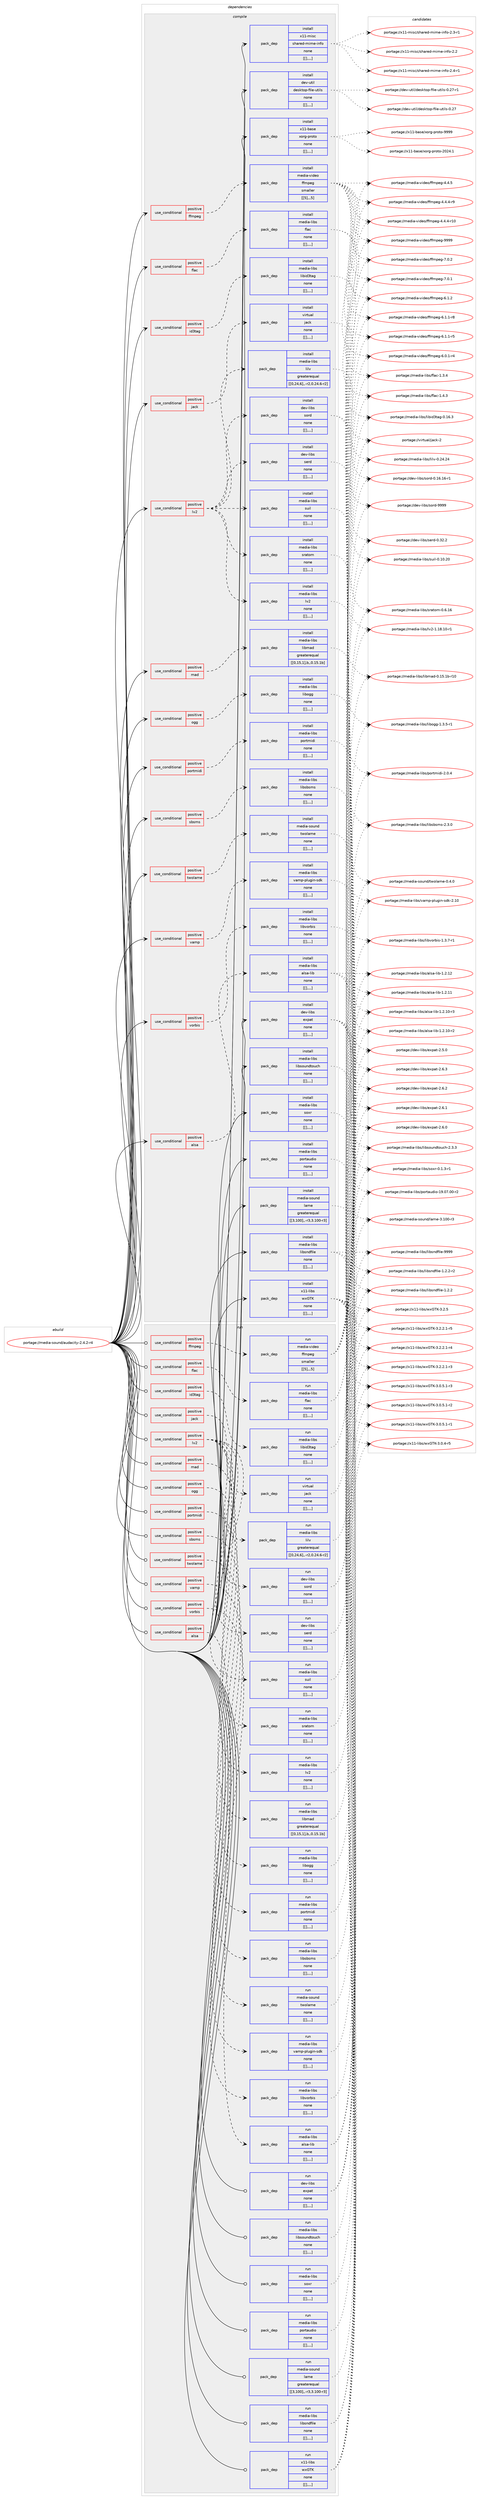 digraph prolog {

# *************
# Graph options
# *************

newrank=true;
concentrate=true;
compound=true;
graph [rankdir=LR,fontname=Helvetica,fontsize=10,ranksep=1.5];#, ranksep=2.5, nodesep=0.2];
edge  [arrowhead=vee];
node  [fontname=Helvetica,fontsize=10];

# **********
# The ebuild
# **********

subgraph cluster_leftcol {
color=gray;
label=<<i>ebuild</i>>;
id [label="portage://media-sound/audacity-2.4.2-r4", color=red, width=4, href="../media-sound/audacity-2.4.2-r4.svg"];
}

# ****************
# The dependencies
# ****************

subgraph cluster_midcol {
color=gray;
label=<<i>dependencies</i>>;
subgraph cluster_compile {
fillcolor="#eeeeee";
style=filled;
label=<<i>compile</i>>;
subgraph cond82948 {
dependency329417 [label=<<TABLE BORDER="0" CELLBORDER="1" CELLSPACING="0" CELLPADDING="4"><TR><TD ROWSPAN="3" CELLPADDING="10">use_conditional</TD></TR><TR><TD>positive</TD></TR><TR><TD>alsa</TD></TR></TABLE>>, shape=none, color=red];
subgraph pack243871 {
dependency329418 [label=<<TABLE BORDER="0" CELLBORDER="1" CELLSPACING="0" CELLPADDING="4" WIDTH="220"><TR><TD ROWSPAN="6" CELLPADDING="30">pack_dep</TD></TR><TR><TD WIDTH="110">install</TD></TR><TR><TD>media-libs</TD></TR><TR><TD>alsa-lib</TD></TR><TR><TD>none</TD></TR><TR><TD>[[],,,,]</TD></TR></TABLE>>, shape=none, color=blue];
}
dependency329417:e -> dependency329418:w [weight=20,style="dashed",arrowhead="vee"];
}
id:e -> dependency329417:w [weight=20,style="solid",arrowhead="vee"];
subgraph cond82949 {
dependency329419 [label=<<TABLE BORDER="0" CELLBORDER="1" CELLSPACING="0" CELLPADDING="4"><TR><TD ROWSPAN="3" CELLPADDING="10">use_conditional</TD></TR><TR><TD>positive</TD></TR><TR><TD>ffmpeg</TD></TR></TABLE>>, shape=none, color=red];
subgraph pack243872 {
dependency329420 [label=<<TABLE BORDER="0" CELLBORDER="1" CELLSPACING="0" CELLPADDING="4" WIDTH="220"><TR><TD ROWSPAN="6" CELLPADDING="30">pack_dep</TD></TR><TR><TD WIDTH="110">install</TD></TR><TR><TD>media-video</TD></TR><TR><TD>ffmpeg</TD></TR><TR><TD>smaller</TD></TR><TR><TD>[[5],,,5]</TD></TR></TABLE>>, shape=none, color=blue];
}
dependency329419:e -> dependency329420:w [weight=20,style="dashed",arrowhead="vee"];
}
id:e -> dependency329419:w [weight=20,style="solid",arrowhead="vee"];
subgraph cond82950 {
dependency329421 [label=<<TABLE BORDER="0" CELLBORDER="1" CELLSPACING="0" CELLPADDING="4"><TR><TD ROWSPAN="3" CELLPADDING="10">use_conditional</TD></TR><TR><TD>positive</TD></TR><TR><TD>flac</TD></TR></TABLE>>, shape=none, color=red];
subgraph pack243873 {
dependency329422 [label=<<TABLE BORDER="0" CELLBORDER="1" CELLSPACING="0" CELLPADDING="4" WIDTH="220"><TR><TD ROWSPAN="6" CELLPADDING="30">pack_dep</TD></TR><TR><TD WIDTH="110">install</TD></TR><TR><TD>media-libs</TD></TR><TR><TD>flac</TD></TR><TR><TD>none</TD></TR><TR><TD>[[],,,,]</TD></TR></TABLE>>, shape=none, color=blue];
}
dependency329421:e -> dependency329422:w [weight=20,style="dashed",arrowhead="vee"];
}
id:e -> dependency329421:w [weight=20,style="solid",arrowhead="vee"];
subgraph cond82951 {
dependency329423 [label=<<TABLE BORDER="0" CELLBORDER="1" CELLSPACING="0" CELLPADDING="4"><TR><TD ROWSPAN="3" CELLPADDING="10">use_conditional</TD></TR><TR><TD>positive</TD></TR><TR><TD>id3tag</TD></TR></TABLE>>, shape=none, color=red];
subgraph pack243874 {
dependency329424 [label=<<TABLE BORDER="0" CELLBORDER="1" CELLSPACING="0" CELLPADDING="4" WIDTH="220"><TR><TD ROWSPAN="6" CELLPADDING="30">pack_dep</TD></TR><TR><TD WIDTH="110">install</TD></TR><TR><TD>media-libs</TD></TR><TR><TD>libid3tag</TD></TR><TR><TD>none</TD></TR><TR><TD>[[],,,,]</TD></TR></TABLE>>, shape=none, color=blue];
}
dependency329423:e -> dependency329424:w [weight=20,style="dashed",arrowhead="vee"];
}
id:e -> dependency329423:w [weight=20,style="solid",arrowhead="vee"];
subgraph cond82952 {
dependency329425 [label=<<TABLE BORDER="0" CELLBORDER="1" CELLSPACING="0" CELLPADDING="4"><TR><TD ROWSPAN="3" CELLPADDING="10">use_conditional</TD></TR><TR><TD>positive</TD></TR><TR><TD>jack</TD></TR></TABLE>>, shape=none, color=red];
subgraph pack243875 {
dependency329426 [label=<<TABLE BORDER="0" CELLBORDER="1" CELLSPACING="0" CELLPADDING="4" WIDTH="220"><TR><TD ROWSPAN="6" CELLPADDING="30">pack_dep</TD></TR><TR><TD WIDTH="110">install</TD></TR><TR><TD>virtual</TD></TR><TR><TD>jack</TD></TR><TR><TD>none</TD></TR><TR><TD>[[],,,,]</TD></TR></TABLE>>, shape=none, color=blue];
}
dependency329425:e -> dependency329426:w [weight=20,style="dashed",arrowhead="vee"];
}
id:e -> dependency329425:w [weight=20,style="solid",arrowhead="vee"];
subgraph cond82953 {
dependency329427 [label=<<TABLE BORDER="0" CELLBORDER="1" CELLSPACING="0" CELLPADDING="4"><TR><TD ROWSPAN="3" CELLPADDING="10">use_conditional</TD></TR><TR><TD>positive</TD></TR><TR><TD>lv2</TD></TR></TABLE>>, shape=none, color=red];
subgraph pack243876 {
dependency329428 [label=<<TABLE BORDER="0" CELLBORDER="1" CELLSPACING="0" CELLPADDING="4" WIDTH="220"><TR><TD ROWSPAN="6" CELLPADDING="30">pack_dep</TD></TR><TR><TD WIDTH="110">install</TD></TR><TR><TD>dev-libs</TD></TR><TR><TD>serd</TD></TR><TR><TD>none</TD></TR><TR><TD>[[],,,,]</TD></TR></TABLE>>, shape=none, color=blue];
}
dependency329427:e -> dependency329428:w [weight=20,style="dashed",arrowhead="vee"];
subgraph pack243877 {
dependency329429 [label=<<TABLE BORDER="0" CELLBORDER="1" CELLSPACING="0" CELLPADDING="4" WIDTH="220"><TR><TD ROWSPAN="6" CELLPADDING="30">pack_dep</TD></TR><TR><TD WIDTH="110">install</TD></TR><TR><TD>dev-libs</TD></TR><TR><TD>sord</TD></TR><TR><TD>none</TD></TR><TR><TD>[[],,,,]</TD></TR></TABLE>>, shape=none, color=blue];
}
dependency329427:e -> dependency329429:w [weight=20,style="dashed",arrowhead="vee"];
subgraph pack243878 {
dependency329430 [label=<<TABLE BORDER="0" CELLBORDER="1" CELLSPACING="0" CELLPADDING="4" WIDTH="220"><TR><TD ROWSPAN="6" CELLPADDING="30">pack_dep</TD></TR><TR><TD WIDTH="110">install</TD></TR><TR><TD>media-libs</TD></TR><TR><TD>lilv</TD></TR><TR><TD>greaterequal</TD></TR><TR><TD>[[0,24,6],,-r2,0.24.6-r2]</TD></TR></TABLE>>, shape=none, color=blue];
}
dependency329427:e -> dependency329430:w [weight=20,style="dashed",arrowhead="vee"];
subgraph pack243879 {
dependency329431 [label=<<TABLE BORDER="0" CELLBORDER="1" CELLSPACING="0" CELLPADDING="4" WIDTH="220"><TR><TD ROWSPAN="6" CELLPADDING="30">pack_dep</TD></TR><TR><TD WIDTH="110">install</TD></TR><TR><TD>media-libs</TD></TR><TR><TD>lv2</TD></TR><TR><TD>none</TD></TR><TR><TD>[[],,,,]</TD></TR></TABLE>>, shape=none, color=blue];
}
dependency329427:e -> dependency329431:w [weight=20,style="dashed",arrowhead="vee"];
subgraph pack243880 {
dependency329432 [label=<<TABLE BORDER="0" CELLBORDER="1" CELLSPACING="0" CELLPADDING="4" WIDTH="220"><TR><TD ROWSPAN="6" CELLPADDING="30">pack_dep</TD></TR><TR><TD WIDTH="110">install</TD></TR><TR><TD>media-libs</TD></TR><TR><TD>sratom</TD></TR><TR><TD>none</TD></TR><TR><TD>[[],,,,]</TD></TR></TABLE>>, shape=none, color=blue];
}
dependency329427:e -> dependency329432:w [weight=20,style="dashed",arrowhead="vee"];
subgraph pack243881 {
dependency329433 [label=<<TABLE BORDER="0" CELLBORDER="1" CELLSPACING="0" CELLPADDING="4" WIDTH="220"><TR><TD ROWSPAN="6" CELLPADDING="30">pack_dep</TD></TR><TR><TD WIDTH="110">install</TD></TR><TR><TD>media-libs</TD></TR><TR><TD>suil</TD></TR><TR><TD>none</TD></TR><TR><TD>[[],,,,]</TD></TR></TABLE>>, shape=none, color=blue];
}
dependency329427:e -> dependency329433:w [weight=20,style="dashed",arrowhead="vee"];
}
id:e -> dependency329427:w [weight=20,style="solid",arrowhead="vee"];
subgraph cond82954 {
dependency329434 [label=<<TABLE BORDER="0" CELLBORDER="1" CELLSPACING="0" CELLPADDING="4"><TR><TD ROWSPAN="3" CELLPADDING="10">use_conditional</TD></TR><TR><TD>positive</TD></TR><TR><TD>mad</TD></TR></TABLE>>, shape=none, color=red];
subgraph pack243882 {
dependency329435 [label=<<TABLE BORDER="0" CELLBORDER="1" CELLSPACING="0" CELLPADDING="4" WIDTH="220"><TR><TD ROWSPAN="6" CELLPADDING="30">pack_dep</TD></TR><TR><TD WIDTH="110">install</TD></TR><TR><TD>media-libs</TD></TR><TR><TD>libmad</TD></TR><TR><TD>greaterequal</TD></TR><TR><TD>[[0,15,1],b,,0.15.1b]</TD></TR></TABLE>>, shape=none, color=blue];
}
dependency329434:e -> dependency329435:w [weight=20,style="dashed",arrowhead="vee"];
}
id:e -> dependency329434:w [weight=20,style="solid",arrowhead="vee"];
subgraph cond82955 {
dependency329436 [label=<<TABLE BORDER="0" CELLBORDER="1" CELLSPACING="0" CELLPADDING="4"><TR><TD ROWSPAN="3" CELLPADDING="10">use_conditional</TD></TR><TR><TD>positive</TD></TR><TR><TD>ogg</TD></TR></TABLE>>, shape=none, color=red];
subgraph pack243883 {
dependency329437 [label=<<TABLE BORDER="0" CELLBORDER="1" CELLSPACING="0" CELLPADDING="4" WIDTH="220"><TR><TD ROWSPAN="6" CELLPADDING="30">pack_dep</TD></TR><TR><TD WIDTH="110">install</TD></TR><TR><TD>media-libs</TD></TR><TR><TD>libogg</TD></TR><TR><TD>none</TD></TR><TR><TD>[[],,,,]</TD></TR></TABLE>>, shape=none, color=blue];
}
dependency329436:e -> dependency329437:w [weight=20,style="dashed",arrowhead="vee"];
}
id:e -> dependency329436:w [weight=20,style="solid",arrowhead="vee"];
subgraph cond82956 {
dependency329438 [label=<<TABLE BORDER="0" CELLBORDER="1" CELLSPACING="0" CELLPADDING="4"><TR><TD ROWSPAN="3" CELLPADDING="10">use_conditional</TD></TR><TR><TD>positive</TD></TR><TR><TD>portmidi</TD></TR></TABLE>>, shape=none, color=red];
subgraph pack243884 {
dependency329439 [label=<<TABLE BORDER="0" CELLBORDER="1" CELLSPACING="0" CELLPADDING="4" WIDTH="220"><TR><TD ROWSPAN="6" CELLPADDING="30">pack_dep</TD></TR><TR><TD WIDTH="110">install</TD></TR><TR><TD>media-libs</TD></TR><TR><TD>portmidi</TD></TR><TR><TD>none</TD></TR><TR><TD>[[],,,,]</TD></TR></TABLE>>, shape=none, color=blue];
}
dependency329438:e -> dependency329439:w [weight=20,style="dashed",arrowhead="vee"];
}
id:e -> dependency329438:w [weight=20,style="solid",arrowhead="vee"];
subgraph cond82957 {
dependency329440 [label=<<TABLE BORDER="0" CELLBORDER="1" CELLSPACING="0" CELLPADDING="4"><TR><TD ROWSPAN="3" CELLPADDING="10">use_conditional</TD></TR><TR><TD>positive</TD></TR><TR><TD>sbsms</TD></TR></TABLE>>, shape=none, color=red];
subgraph pack243885 {
dependency329441 [label=<<TABLE BORDER="0" CELLBORDER="1" CELLSPACING="0" CELLPADDING="4" WIDTH="220"><TR><TD ROWSPAN="6" CELLPADDING="30">pack_dep</TD></TR><TR><TD WIDTH="110">install</TD></TR><TR><TD>media-libs</TD></TR><TR><TD>libsbsms</TD></TR><TR><TD>none</TD></TR><TR><TD>[[],,,,]</TD></TR></TABLE>>, shape=none, color=blue];
}
dependency329440:e -> dependency329441:w [weight=20,style="dashed",arrowhead="vee"];
}
id:e -> dependency329440:w [weight=20,style="solid",arrowhead="vee"];
subgraph cond82958 {
dependency329442 [label=<<TABLE BORDER="0" CELLBORDER="1" CELLSPACING="0" CELLPADDING="4"><TR><TD ROWSPAN="3" CELLPADDING="10">use_conditional</TD></TR><TR><TD>positive</TD></TR><TR><TD>twolame</TD></TR></TABLE>>, shape=none, color=red];
subgraph pack243886 {
dependency329443 [label=<<TABLE BORDER="0" CELLBORDER="1" CELLSPACING="0" CELLPADDING="4" WIDTH="220"><TR><TD ROWSPAN="6" CELLPADDING="30">pack_dep</TD></TR><TR><TD WIDTH="110">install</TD></TR><TR><TD>media-sound</TD></TR><TR><TD>twolame</TD></TR><TR><TD>none</TD></TR><TR><TD>[[],,,,]</TD></TR></TABLE>>, shape=none, color=blue];
}
dependency329442:e -> dependency329443:w [weight=20,style="dashed",arrowhead="vee"];
}
id:e -> dependency329442:w [weight=20,style="solid",arrowhead="vee"];
subgraph cond82959 {
dependency329444 [label=<<TABLE BORDER="0" CELLBORDER="1" CELLSPACING="0" CELLPADDING="4"><TR><TD ROWSPAN="3" CELLPADDING="10">use_conditional</TD></TR><TR><TD>positive</TD></TR><TR><TD>vamp</TD></TR></TABLE>>, shape=none, color=red];
subgraph pack243887 {
dependency329445 [label=<<TABLE BORDER="0" CELLBORDER="1" CELLSPACING="0" CELLPADDING="4" WIDTH="220"><TR><TD ROWSPAN="6" CELLPADDING="30">pack_dep</TD></TR><TR><TD WIDTH="110">install</TD></TR><TR><TD>media-libs</TD></TR><TR><TD>vamp-plugin-sdk</TD></TR><TR><TD>none</TD></TR><TR><TD>[[],,,,]</TD></TR></TABLE>>, shape=none, color=blue];
}
dependency329444:e -> dependency329445:w [weight=20,style="dashed",arrowhead="vee"];
}
id:e -> dependency329444:w [weight=20,style="solid",arrowhead="vee"];
subgraph cond82960 {
dependency329446 [label=<<TABLE BORDER="0" CELLBORDER="1" CELLSPACING="0" CELLPADDING="4"><TR><TD ROWSPAN="3" CELLPADDING="10">use_conditional</TD></TR><TR><TD>positive</TD></TR><TR><TD>vorbis</TD></TR></TABLE>>, shape=none, color=red];
subgraph pack243888 {
dependency329447 [label=<<TABLE BORDER="0" CELLBORDER="1" CELLSPACING="0" CELLPADDING="4" WIDTH="220"><TR><TD ROWSPAN="6" CELLPADDING="30">pack_dep</TD></TR><TR><TD WIDTH="110">install</TD></TR><TR><TD>media-libs</TD></TR><TR><TD>libvorbis</TD></TR><TR><TD>none</TD></TR><TR><TD>[[],,,,]</TD></TR></TABLE>>, shape=none, color=blue];
}
dependency329446:e -> dependency329447:w [weight=20,style="dashed",arrowhead="vee"];
}
id:e -> dependency329446:w [weight=20,style="solid",arrowhead="vee"];
subgraph pack243889 {
dependency329448 [label=<<TABLE BORDER="0" CELLBORDER="1" CELLSPACING="0" CELLPADDING="4" WIDTH="220"><TR><TD ROWSPAN="6" CELLPADDING="30">pack_dep</TD></TR><TR><TD WIDTH="110">install</TD></TR><TR><TD>dev-libs</TD></TR><TR><TD>expat</TD></TR><TR><TD>none</TD></TR><TR><TD>[[],,,,]</TD></TR></TABLE>>, shape=none, color=blue];
}
id:e -> dependency329448:w [weight=20,style="solid",arrowhead="vee"];
subgraph pack243890 {
dependency329449 [label=<<TABLE BORDER="0" CELLBORDER="1" CELLSPACING="0" CELLPADDING="4" WIDTH="220"><TR><TD ROWSPAN="6" CELLPADDING="30">pack_dep</TD></TR><TR><TD WIDTH="110">install</TD></TR><TR><TD>dev-util</TD></TR><TR><TD>desktop-file-utils</TD></TR><TR><TD>none</TD></TR><TR><TD>[[],,,,]</TD></TR></TABLE>>, shape=none, color=blue];
}
id:e -> dependency329449:w [weight=20,style="solid",arrowhead="vee"];
subgraph pack243891 {
dependency329450 [label=<<TABLE BORDER="0" CELLBORDER="1" CELLSPACING="0" CELLPADDING="4" WIDTH="220"><TR><TD ROWSPAN="6" CELLPADDING="30">pack_dep</TD></TR><TR><TD WIDTH="110">install</TD></TR><TR><TD>media-libs</TD></TR><TR><TD>libsndfile</TD></TR><TR><TD>none</TD></TR><TR><TD>[[],,,,]</TD></TR></TABLE>>, shape=none, color=blue];
}
id:e -> dependency329450:w [weight=20,style="solid",arrowhead="vee"];
subgraph pack243892 {
dependency329451 [label=<<TABLE BORDER="0" CELLBORDER="1" CELLSPACING="0" CELLPADDING="4" WIDTH="220"><TR><TD ROWSPAN="6" CELLPADDING="30">pack_dep</TD></TR><TR><TD WIDTH="110">install</TD></TR><TR><TD>media-libs</TD></TR><TR><TD>libsoundtouch</TD></TR><TR><TD>none</TD></TR><TR><TD>[[],,,,]</TD></TR></TABLE>>, shape=none, color=blue];
}
id:e -> dependency329451:w [weight=20,style="solid",arrowhead="vee"];
subgraph pack243893 {
dependency329452 [label=<<TABLE BORDER="0" CELLBORDER="1" CELLSPACING="0" CELLPADDING="4" WIDTH="220"><TR><TD ROWSPAN="6" CELLPADDING="30">pack_dep</TD></TR><TR><TD WIDTH="110">install</TD></TR><TR><TD>media-libs</TD></TR><TR><TD>portaudio</TD></TR><TR><TD>none</TD></TR><TR><TD>[[],,,,]</TD></TR></TABLE>>, shape=none, color=blue];
}
id:e -> dependency329452:w [weight=20,style="solid",arrowhead="vee"];
subgraph pack243894 {
dependency329453 [label=<<TABLE BORDER="0" CELLBORDER="1" CELLSPACING="0" CELLPADDING="4" WIDTH="220"><TR><TD ROWSPAN="6" CELLPADDING="30">pack_dep</TD></TR><TR><TD WIDTH="110">install</TD></TR><TR><TD>media-libs</TD></TR><TR><TD>soxr</TD></TR><TR><TD>none</TD></TR><TR><TD>[[],,,,]</TD></TR></TABLE>>, shape=none, color=blue];
}
id:e -> dependency329453:w [weight=20,style="solid",arrowhead="vee"];
subgraph pack243895 {
dependency329454 [label=<<TABLE BORDER="0" CELLBORDER="1" CELLSPACING="0" CELLPADDING="4" WIDTH="220"><TR><TD ROWSPAN="6" CELLPADDING="30">pack_dep</TD></TR><TR><TD WIDTH="110">install</TD></TR><TR><TD>media-sound</TD></TR><TR><TD>lame</TD></TR><TR><TD>greaterequal</TD></TR><TR><TD>[[3,100],,-r3,3.100-r3]</TD></TR></TABLE>>, shape=none, color=blue];
}
id:e -> dependency329454:w [weight=20,style="solid",arrowhead="vee"];
subgraph pack243896 {
dependency329455 [label=<<TABLE BORDER="0" CELLBORDER="1" CELLSPACING="0" CELLPADDING="4" WIDTH="220"><TR><TD ROWSPAN="6" CELLPADDING="30">pack_dep</TD></TR><TR><TD WIDTH="110">install</TD></TR><TR><TD>x11-base</TD></TR><TR><TD>xorg-proto</TD></TR><TR><TD>none</TD></TR><TR><TD>[[],,,,]</TD></TR></TABLE>>, shape=none, color=blue];
}
id:e -> dependency329455:w [weight=20,style="solid",arrowhead="vee"];
subgraph pack243897 {
dependency329456 [label=<<TABLE BORDER="0" CELLBORDER="1" CELLSPACING="0" CELLPADDING="4" WIDTH="220"><TR><TD ROWSPAN="6" CELLPADDING="30">pack_dep</TD></TR><TR><TD WIDTH="110">install</TD></TR><TR><TD>x11-libs</TD></TR><TR><TD>wxGTK</TD></TR><TR><TD>none</TD></TR><TR><TD>[[],,,,]</TD></TR></TABLE>>, shape=none, color=blue];
}
id:e -> dependency329456:w [weight=20,style="solid",arrowhead="vee"];
subgraph pack243898 {
dependency329457 [label=<<TABLE BORDER="0" CELLBORDER="1" CELLSPACING="0" CELLPADDING="4" WIDTH="220"><TR><TD ROWSPAN="6" CELLPADDING="30">pack_dep</TD></TR><TR><TD WIDTH="110">install</TD></TR><TR><TD>x11-misc</TD></TR><TR><TD>shared-mime-info</TD></TR><TR><TD>none</TD></TR><TR><TD>[[],,,,]</TD></TR></TABLE>>, shape=none, color=blue];
}
id:e -> dependency329457:w [weight=20,style="solid",arrowhead="vee"];
}
subgraph cluster_compileandrun {
fillcolor="#eeeeee";
style=filled;
label=<<i>compile and run</i>>;
}
subgraph cluster_run {
fillcolor="#eeeeee";
style=filled;
label=<<i>run</i>>;
subgraph cond82961 {
dependency329458 [label=<<TABLE BORDER="0" CELLBORDER="1" CELLSPACING="0" CELLPADDING="4"><TR><TD ROWSPAN="3" CELLPADDING="10">use_conditional</TD></TR><TR><TD>positive</TD></TR><TR><TD>alsa</TD></TR></TABLE>>, shape=none, color=red];
subgraph pack243899 {
dependency329459 [label=<<TABLE BORDER="0" CELLBORDER="1" CELLSPACING="0" CELLPADDING="4" WIDTH="220"><TR><TD ROWSPAN="6" CELLPADDING="30">pack_dep</TD></TR><TR><TD WIDTH="110">run</TD></TR><TR><TD>media-libs</TD></TR><TR><TD>alsa-lib</TD></TR><TR><TD>none</TD></TR><TR><TD>[[],,,,]</TD></TR></TABLE>>, shape=none, color=blue];
}
dependency329458:e -> dependency329459:w [weight=20,style="dashed",arrowhead="vee"];
}
id:e -> dependency329458:w [weight=20,style="solid",arrowhead="odot"];
subgraph cond82962 {
dependency329460 [label=<<TABLE BORDER="0" CELLBORDER="1" CELLSPACING="0" CELLPADDING="4"><TR><TD ROWSPAN="3" CELLPADDING="10">use_conditional</TD></TR><TR><TD>positive</TD></TR><TR><TD>ffmpeg</TD></TR></TABLE>>, shape=none, color=red];
subgraph pack243900 {
dependency329461 [label=<<TABLE BORDER="0" CELLBORDER="1" CELLSPACING="0" CELLPADDING="4" WIDTH="220"><TR><TD ROWSPAN="6" CELLPADDING="30">pack_dep</TD></TR><TR><TD WIDTH="110">run</TD></TR><TR><TD>media-video</TD></TR><TR><TD>ffmpeg</TD></TR><TR><TD>smaller</TD></TR><TR><TD>[[5],,,5]</TD></TR></TABLE>>, shape=none, color=blue];
}
dependency329460:e -> dependency329461:w [weight=20,style="dashed",arrowhead="vee"];
}
id:e -> dependency329460:w [weight=20,style="solid",arrowhead="odot"];
subgraph cond82963 {
dependency329462 [label=<<TABLE BORDER="0" CELLBORDER="1" CELLSPACING="0" CELLPADDING="4"><TR><TD ROWSPAN="3" CELLPADDING="10">use_conditional</TD></TR><TR><TD>positive</TD></TR><TR><TD>flac</TD></TR></TABLE>>, shape=none, color=red];
subgraph pack243901 {
dependency329463 [label=<<TABLE BORDER="0" CELLBORDER="1" CELLSPACING="0" CELLPADDING="4" WIDTH="220"><TR><TD ROWSPAN="6" CELLPADDING="30">pack_dep</TD></TR><TR><TD WIDTH="110">run</TD></TR><TR><TD>media-libs</TD></TR><TR><TD>flac</TD></TR><TR><TD>none</TD></TR><TR><TD>[[],,,,]</TD></TR></TABLE>>, shape=none, color=blue];
}
dependency329462:e -> dependency329463:w [weight=20,style="dashed",arrowhead="vee"];
}
id:e -> dependency329462:w [weight=20,style="solid",arrowhead="odot"];
subgraph cond82964 {
dependency329464 [label=<<TABLE BORDER="0" CELLBORDER="1" CELLSPACING="0" CELLPADDING="4"><TR><TD ROWSPAN="3" CELLPADDING="10">use_conditional</TD></TR><TR><TD>positive</TD></TR><TR><TD>id3tag</TD></TR></TABLE>>, shape=none, color=red];
subgraph pack243902 {
dependency329465 [label=<<TABLE BORDER="0" CELLBORDER="1" CELLSPACING="0" CELLPADDING="4" WIDTH="220"><TR><TD ROWSPAN="6" CELLPADDING="30">pack_dep</TD></TR><TR><TD WIDTH="110">run</TD></TR><TR><TD>media-libs</TD></TR><TR><TD>libid3tag</TD></TR><TR><TD>none</TD></TR><TR><TD>[[],,,,]</TD></TR></TABLE>>, shape=none, color=blue];
}
dependency329464:e -> dependency329465:w [weight=20,style="dashed",arrowhead="vee"];
}
id:e -> dependency329464:w [weight=20,style="solid",arrowhead="odot"];
subgraph cond82965 {
dependency329466 [label=<<TABLE BORDER="0" CELLBORDER="1" CELLSPACING="0" CELLPADDING="4"><TR><TD ROWSPAN="3" CELLPADDING="10">use_conditional</TD></TR><TR><TD>positive</TD></TR><TR><TD>jack</TD></TR></TABLE>>, shape=none, color=red];
subgraph pack243903 {
dependency329467 [label=<<TABLE BORDER="0" CELLBORDER="1" CELLSPACING="0" CELLPADDING="4" WIDTH="220"><TR><TD ROWSPAN="6" CELLPADDING="30">pack_dep</TD></TR><TR><TD WIDTH="110">run</TD></TR><TR><TD>virtual</TD></TR><TR><TD>jack</TD></TR><TR><TD>none</TD></TR><TR><TD>[[],,,,]</TD></TR></TABLE>>, shape=none, color=blue];
}
dependency329466:e -> dependency329467:w [weight=20,style="dashed",arrowhead="vee"];
}
id:e -> dependency329466:w [weight=20,style="solid",arrowhead="odot"];
subgraph cond82966 {
dependency329468 [label=<<TABLE BORDER="0" CELLBORDER="1" CELLSPACING="0" CELLPADDING="4"><TR><TD ROWSPAN="3" CELLPADDING="10">use_conditional</TD></TR><TR><TD>positive</TD></TR><TR><TD>lv2</TD></TR></TABLE>>, shape=none, color=red];
subgraph pack243904 {
dependency329469 [label=<<TABLE BORDER="0" CELLBORDER="1" CELLSPACING="0" CELLPADDING="4" WIDTH="220"><TR><TD ROWSPAN="6" CELLPADDING="30">pack_dep</TD></TR><TR><TD WIDTH="110">run</TD></TR><TR><TD>dev-libs</TD></TR><TR><TD>serd</TD></TR><TR><TD>none</TD></TR><TR><TD>[[],,,,]</TD></TR></TABLE>>, shape=none, color=blue];
}
dependency329468:e -> dependency329469:w [weight=20,style="dashed",arrowhead="vee"];
subgraph pack243905 {
dependency329470 [label=<<TABLE BORDER="0" CELLBORDER="1" CELLSPACING="0" CELLPADDING="4" WIDTH="220"><TR><TD ROWSPAN="6" CELLPADDING="30">pack_dep</TD></TR><TR><TD WIDTH="110">run</TD></TR><TR><TD>dev-libs</TD></TR><TR><TD>sord</TD></TR><TR><TD>none</TD></TR><TR><TD>[[],,,,]</TD></TR></TABLE>>, shape=none, color=blue];
}
dependency329468:e -> dependency329470:w [weight=20,style="dashed",arrowhead="vee"];
subgraph pack243906 {
dependency329471 [label=<<TABLE BORDER="0" CELLBORDER="1" CELLSPACING="0" CELLPADDING="4" WIDTH="220"><TR><TD ROWSPAN="6" CELLPADDING="30">pack_dep</TD></TR><TR><TD WIDTH="110">run</TD></TR><TR><TD>media-libs</TD></TR><TR><TD>lilv</TD></TR><TR><TD>greaterequal</TD></TR><TR><TD>[[0,24,6],,-r2,0.24.6-r2]</TD></TR></TABLE>>, shape=none, color=blue];
}
dependency329468:e -> dependency329471:w [weight=20,style="dashed",arrowhead="vee"];
subgraph pack243907 {
dependency329472 [label=<<TABLE BORDER="0" CELLBORDER="1" CELLSPACING="0" CELLPADDING="4" WIDTH="220"><TR><TD ROWSPAN="6" CELLPADDING="30">pack_dep</TD></TR><TR><TD WIDTH="110">run</TD></TR><TR><TD>media-libs</TD></TR><TR><TD>lv2</TD></TR><TR><TD>none</TD></TR><TR><TD>[[],,,,]</TD></TR></TABLE>>, shape=none, color=blue];
}
dependency329468:e -> dependency329472:w [weight=20,style="dashed",arrowhead="vee"];
subgraph pack243908 {
dependency329473 [label=<<TABLE BORDER="0" CELLBORDER="1" CELLSPACING="0" CELLPADDING="4" WIDTH="220"><TR><TD ROWSPAN="6" CELLPADDING="30">pack_dep</TD></TR><TR><TD WIDTH="110">run</TD></TR><TR><TD>media-libs</TD></TR><TR><TD>sratom</TD></TR><TR><TD>none</TD></TR><TR><TD>[[],,,,]</TD></TR></TABLE>>, shape=none, color=blue];
}
dependency329468:e -> dependency329473:w [weight=20,style="dashed",arrowhead="vee"];
subgraph pack243909 {
dependency329474 [label=<<TABLE BORDER="0" CELLBORDER="1" CELLSPACING="0" CELLPADDING="4" WIDTH="220"><TR><TD ROWSPAN="6" CELLPADDING="30">pack_dep</TD></TR><TR><TD WIDTH="110">run</TD></TR><TR><TD>media-libs</TD></TR><TR><TD>suil</TD></TR><TR><TD>none</TD></TR><TR><TD>[[],,,,]</TD></TR></TABLE>>, shape=none, color=blue];
}
dependency329468:e -> dependency329474:w [weight=20,style="dashed",arrowhead="vee"];
}
id:e -> dependency329468:w [weight=20,style="solid",arrowhead="odot"];
subgraph cond82967 {
dependency329475 [label=<<TABLE BORDER="0" CELLBORDER="1" CELLSPACING="0" CELLPADDING="4"><TR><TD ROWSPAN="3" CELLPADDING="10">use_conditional</TD></TR><TR><TD>positive</TD></TR><TR><TD>mad</TD></TR></TABLE>>, shape=none, color=red];
subgraph pack243910 {
dependency329476 [label=<<TABLE BORDER="0" CELLBORDER="1" CELLSPACING="0" CELLPADDING="4" WIDTH="220"><TR><TD ROWSPAN="6" CELLPADDING="30">pack_dep</TD></TR><TR><TD WIDTH="110">run</TD></TR><TR><TD>media-libs</TD></TR><TR><TD>libmad</TD></TR><TR><TD>greaterequal</TD></TR><TR><TD>[[0,15,1],b,,0.15.1b]</TD></TR></TABLE>>, shape=none, color=blue];
}
dependency329475:e -> dependency329476:w [weight=20,style="dashed",arrowhead="vee"];
}
id:e -> dependency329475:w [weight=20,style="solid",arrowhead="odot"];
subgraph cond82968 {
dependency329477 [label=<<TABLE BORDER="0" CELLBORDER="1" CELLSPACING="0" CELLPADDING="4"><TR><TD ROWSPAN="3" CELLPADDING="10">use_conditional</TD></TR><TR><TD>positive</TD></TR><TR><TD>ogg</TD></TR></TABLE>>, shape=none, color=red];
subgraph pack243911 {
dependency329478 [label=<<TABLE BORDER="0" CELLBORDER="1" CELLSPACING="0" CELLPADDING="4" WIDTH="220"><TR><TD ROWSPAN="6" CELLPADDING="30">pack_dep</TD></TR><TR><TD WIDTH="110">run</TD></TR><TR><TD>media-libs</TD></TR><TR><TD>libogg</TD></TR><TR><TD>none</TD></TR><TR><TD>[[],,,,]</TD></TR></TABLE>>, shape=none, color=blue];
}
dependency329477:e -> dependency329478:w [weight=20,style="dashed",arrowhead="vee"];
}
id:e -> dependency329477:w [weight=20,style="solid",arrowhead="odot"];
subgraph cond82969 {
dependency329479 [label=<<TABLE BORDER="0" CELLBORDER="1" CELLSPACING="0" CELLPADDING="4"><TR><TD ROWSPAN="3" CELLPADDING="10">use_conditional</TD></TR><TR><TD>positive</TD></TR><TR><TD>portmidi</TD></TR></TABLE>>, shape=none, color=red];
subgraph pack243912 {
dependency329480 [label=<<TABLE BORDER="0" CELLBORDER="1" CELLSPACING="0" CELLPADDING="4" WIDTH="220"><TR><TD ROWSPAN="6" CELLPADDING="30">pack_dep</TD></TR><TR><TD WIDTH="110">run</TD></TR><TR><TD>media-libs</TD></TR><TR><TD>portmidi</TD></TR><TR><TD>none</TD></TR><TR><TD>[[],,,,]</TD></TR></TABLE>>, shape=none, color=blue];
}
dependency329479:e -> dependency329480:w [weight=20,style="dashed",arrowhead="vee"];
}
id:e -> dependency329479:w [weight=20,style="solid",arrowhead="odot"];
subgraph cond82970 {
dependency329481 [label=<<TABLE BORDER="0" CELLBORDER="1" CELLSPACING="0" CELLPADDING="4"><TR><TD ROWSPAN="3" CELLPADDING="10">use_conditional</TD></TR><TR><TD>positive</TD></TR><TR><TD>sbsms</TD></TR></TABLE>>, shape=none, color=red];
subgraph pack243913 {
dependency329482 [label=<<TABLE BORDER="0" CELLBORDER="1" CELLSPACING="0" CELLPADDING="4" WIDTH="220"><TR><TD ROWSPAN="6" CELLPADDING="30">pack_dep</TD></TR><TR><TD WIDTH="110">run</TD></TR><TR><TD>media-libs</TD></TR><TR><TD>libsbsms</TD></TR><TR><TD>none</TD></TR><TR><TD>[[],,,,]</TD></TR></TABLE>>, shape=none, color=blue];
}
dependency329481:e -> dependency329482:w [weight=20,style="dashed",arrowhead="vee"];
}
id:e -> dependency329481:w [weight=20,style="solid",arrowhead="odot"];
subgraph cond82971 {
dependency329483 [label=<<TABLE BORDER="0" CELLBORDER="1" CELLSPACING="0" CELLPADDING="4"><TR><TD ROWSPAN="3" CELLPADDING="10">use_conditional</TD></TR><TR><TD>positive</TD></TR><TR><TD>twolame</TD></TR></TABLE>>, shape=none, color=red];
subgraph pack243914 {
dependency329484 [label=<<TABLE BORDER="0" CELLBORDER="1" CELLSPACING="0" CELLPADDING="4" WIDTH="220"><TR><TD ROWSPAN="6" CELLPADDING="30">pack_dep</TD></TR><TR><TD WIDTH="110">run</TD></TR><TR><TD>media-sound</TD></TR><TR><TD>twolame</TD></TR><TR><TD>none</TD></TR><TR><TD>[[],,,,]</TD></TR></TABLE>>, shape=none, color=blue];
}
dependency329483:e -> dependency329484:w [weight=20,style="dashed",arrowhead="vee"];
}
id:e -> dependency329483:w [weight=20,style="solid",arrowhead="odot"];
subgraph cond82972 {
dependency329485 [label=<<TABLE BORDER="0" CELLBORDER="1" CELLSPACING="0" CELLPADDING="4"><TR><TD ROWSPAN="3" CELLPADDING="10">use_conditional</TD></TR><TR><TD>positive</TD></TR><TR><TD>vamp</TD></TR></TABLE>>, shape=none, color=red];
subgraph pack243915 {
dependency329486 [label=<<TABLE BORDER="0" CELLBORDER="1" CELLSPACING="0" CELLPADDING="4" WIDTH="220"><TR><TD ROWSPAN="6" CELLPADDING="30">pack_dep</TD></TR><TR><TD WIDTH="110">run</TD></TR><TR><TD>media-libs</TD></TR><TR><TD>vamp-plugin-sdk</TD></TR><TR><TD>none</TD></TR><TR><TD>[[],,,,]</TD></TR></TABLE>>, shape=none, color=blue];
}
dependency329485:e -> dependency329486:w [weight=20,style="dashed",arrowhead="vee"];
}
id:e -> dependency329485:w [weight=20,style="solid",arrowhead="odot"];
subgraph cond82973 {
dependency329487 [label=<<TABLE BORDER="0" CELLBORDER="1" CELLSPACING="0" CELLPADDING="4"><TR><TD ROWSPAN="3" CELLPADDING="10">use_conditional</TD></TR><TR><TD>positive</TD></TR><TR><TD>vorbis</TD></TR></TABLE>>, shape=none, color=red];
subgraph pack243916 {
dependency329488 [label=<<TABLE BORDER="0" CELLBORDER="1" CELLSPACING="0" CELLPADDING="4" WIDTH="220"><TR><TD ROWSPAN="6" CELLPADDING="30">pack_dep</TD></TR><TR><TD WIDTH="110">run</TD></TR><TR><TD>media-libs</TD></TR><TR><TD>libvorbis</TD></TR><TR><TD>none</TD></TR><TR><TD>[[],,,,]</TD></TR></TABLE>>, shape=none, color=blue];
}
dependency329487:e -> dependency329488:w [weight=20,style="dashed",arrowhead="vee"];
}
id:e -> dependency329487:w [weight=20,style="solid",arrowhead="odot"];
subgraph pack243917 {
dependency329489 [label=<<TABLE BORDER="0" CELLBORDER="1" CELLSPACING="0" CELLPADDING="4" WIDTH="220"><TR><TD ROWSPAN="6" CELLPADDING="30">pack_dep</TD></TR><TR><TD WIDTH="110">run</TD></TR><TR><TD>dev-libs</TD></TR><TR><TD>expat</TD></TR><TR><TD>none</TD></TR><TR><TD>[[],,,,]</TD></TR></TABLE>>, shape=none, color=blue];
}
id:e -> dependency329489:w [weight=20,style="solid",arrowhead="odot"];
subgraph pack243918 {
dependency329490 [label=<<TABLE BORDER="0" CELLBORDER="1" CELLSPACING="0" CELLPADDING="4" WIDTH="220"><TR><TD ROWSPAN="6" CELLPADDING="30">pack_dep</TD></TR><TR><TD WIDTH="110">run</TD></TR><TR><TD>media-libs</TD></TR><TR><TD>libsndfile</TD></TR><TR><TD>none</TD></TR><TR><TD>[[],,,,]</TD></TR></TABLE>>, shape=none, color=blue];
}
id:e -> dependency329490:w [weight=20,style="solid",arrowhead="odot"];
subgraph pack243919 {
dependency329491 [label=<<TABLE BORDER="0" CELLBORDER="1" CELLSPACING="0" CELLPADDING="4" WIDTH="220"><TR><TD ROWSPAN="6" CELLPADDING="30">pack_dep</TD></TR><TR><TD WIDTH="110">run</TD></TR><TR><TD>media-libs</TD></TR><TR><TD>libsoundtouch</TD></TR><TR><TD>none</TD></TR><TR><TD>[[],,,,]</TD></TR></TABLE>>, shape=none, color=blue];
}
id:e -> dependency329491:w [weight=20,style="solid",arrowhead="odot"];
subgraph pack243920 {
dependency329492 [label=<<TABLE BORDER="0" CELLBORDER="1" CELLSPACING="0" CELLPADDING="4" WIDTH="220"><TR><TD ROWSPAN="6" CELLPADDING="30">pack_dep</TD></TR><TR><TD WIDTH="110">run</TD></TR><TR><TD>media-libs</TD></TR><TR><TD>portaudio</TD></TR><TR><TD>none</TD></TR><TR><TD>[[],,,,]</TD></TR></TABLE>>, shape=none, color=blue];
}
id:e -> dependency329492:w [weight=20,style="solid",arrowhead="odot"];
subgraph pack243921 {
dependency329493 [label=<<TABLE BORDER="0" CELLBORDER="1" CELLSPACING="0" CELLPADDING="4" WIDTH="220"><TR><TD ROWSPAN="6" CELLPADDING="30">pack_dep</TD></TR><TR><TD WIDTH="110">run</TD></TR><TR><TD>media-libs</TD></TR><TR><TD>soxr</TD></TR><TR><TD>none</TD></TR><TR><TD>[[],,,,]</TD></TR></TABLE>>, shape=none, color=blue];
}
id:e -> dependency329493:w [weight=20,style="solid",arrowhead="odot"];
subgraph pack243922 {
dependency329494 [label=<<TABLE BORDER="0" CELLBORDER="1" CELLSPACING="0" CELLPADDING="4" WIDTH="220"><TR><TD ROWSPAN="6" CELLPADDING="30">pack_dep</TD></TR><TR><TD WIDTH="110">run</TD></TR><TR><TD>media-sound</TD></TR><TR><TD>lame</TD></TR><TR><TD>greaterequal</TD></TR><TR><TD>[[3,100],,-r3,3.100-r3]</TD></TR></TABLE>>, shape=none, color=blue];
}
id:e -> dependency329494:w [weight=20,style="solid",arrowhead="odot"];
subgraph pack243923 {
dependency329495 [label=<<TABLE BORDER="0" CELLBORDER="1" CELLSPACING="0" CELLPADDING="4" WIDTH="220"><TR><TD ROWSPAN="6" CELLPADDING="30">pack_dep</TD></TR><TR><TD WIDTH="110">run</TD></TR><TR><TD>x11-libs</TD></TR><TR><TD>wxGTK</TD></TR><TR><TD>none</TD></TR><TR><TD>[[],,,,]</TD></TR></TABLE>>, shape=none, color=blue];
}
id:e -> dependency329495:w [weight=20,style="solid",arrowhead="odot"];
}
}

# **************
# The candidates
# **************

subgraph cluster_choices {
rank=same;
color=gray;
label=<<i>candidates</i>>;

subgraph choice243871 {
color=black;
nodesep=1;
choice109101100105974510810598115479710811597451081059845494650464950 [label="portage://media-libs/alsa-lib-1.2.12", color=red, width=4,href="../media-libs/alsa-lib-1.2.12.svg"];
choice109101100105974510810598115479710811597451081059845494650464949 [label="portage://media-libs/alsa-lib-1.2.11", color=red, width=4,href="../media-libs/alsa-lib-1.2.11.svg"];
choice1091011001059745108105981154797108115974510810598454946504649484511451 [label="portage://media-libs/alsa-lib-1.2.10-r3", color=red, width=4,href="../media-libs/alsa-lib-1.2.10-r3.svg"];
choice1091011001059745108105981154797108115974510810598454946504649484511450 [label="portage://media-libs/alsa-lib-1.2.10-r2", color=red, width=4,href="../media-libs/alsa-lib-1.2.10-r2.svg"];
dependency329418:e -> choice109101100105974510810598115479710811597451081059845494650464950:w [style=dotted,weight="100"];
dependency329418:e -> choice109101100105974510810598115479710811597451081059845494650464949:w [style=dotted,weight="100"];
dependency329418:e -> choice1091011001059745108105981154797108115974510810598454946504649484511451:w [style=dotted,weight="100"];
dependency329418:e -> choice1091011001059745108105981154797108115974510810598454946504649484511450:w [style=dotted,weight="100"];
}
subgraph choice243872 {
color=black;
nodesep=1;
choice1091011001059745118105100101111471021021091121011034557575757 [label="portage://media-video/ffmpeg-9999", color=red, width=4,href="../media-video/ffmpeg-9999.svg"];
choice109101100105974511810510010111147102102109112101103455546484650 [label="portage://media-video/ffmpeg-7.0.2", color=red, width=4,href="../media-video/ffmpeg-7.0.2.svg"];
choice109101100105974511810510010111147102102109112101103455546484649 [label="portage://media-video/ffmpeg-7.0.1", color=red, width=4,href="../media-video/ffmpeg-7.0.1.svg"];
choice109101100105974511810510010111147102102109112101103455446494650 [label="portage://media-video/ffmpeg-6.1.2", color=red, width=4,href="../media-video/ffmpeg-6.1.2.svg"];
choice1091011001059745118105100101111471021021091121011034554464946494511456 [label="portage://media-video/ffmpeg-6.1.1-r8", color=red, width=4,href="../media-video/ffmpeg-6.1.1-r8.svg"];
choice1091011001059745118105100101111471021021091121011034554464946494511453 [label="portage://media-video/ffmpeg-6.1.1-r5", color=red, width=4,href="../media-video/ffmpeg-6.1.1-r5.svg"];
choice1091011001059745118105100101111471021021091121011034554464846494511452 [label="portage://media-video/ffmpeg-6.0.1-r4", color=red, width=4,href="../media-video/ffmpeg-6.0.1-r4.svg"];
choice109101100105974511810510010111147102102109112101103455246524653 [label="portage://media-video/ffmpeg-4.4.5", color=red, width=4,href="../media-video/ffmpeg-4.4.5.svg"];
choice1091011001059745118105100101111471021021091121011034552465246524511457 [label="portage://media-video/ffmpeg-4.4.4-r9", color=red, width=4,href="../media-video/ffmpeg-4.4.4-r9.svg"];
choice109101100105974511810510010111147102102109112101103455246524652451144948 [label="portage://media-video/ffmpeg-4.4.4-r10", color=red, width=4,href="../media-video/ffmpeg-4.4.4-r10.svg"];
dependency329420:e -> choice1091011001059745118105100101111471021021091121011034557575757:w [style=dotted,weight="100"];
dependency329420:e -> choice109101100105974511810510010111147102102109112101103455546484650:w [style=dotted,weight="100"];
dependency329420:e -> choice109101100105974511810510010111147102102109112101103455546484649:w [style=dotted,weight="100"];
dependency329420:e -> choice109101100105974511810510010111147102102109112101103455446494650:w [style=dotted,weight="100"];
dependency329420:e -> choice1091011001059745118105100101111471021021091121011034554464946494511456:w [style=dotted,weight="100"];
dependency329420:e -> choice1091011001059745118105100101111471021021091121011034554464946494511453:w [style=dotted,weight="100"];
dependency329420:e -> choice1091011001059745118105100101111471021021091121011034554464846494511452:w [style=dotted,weight="100"];
dependency329420:e -> choice109101100105974511810510010111147102102109112101103455246524653:w [style=dotted,weight="100"];
dependency329420:e -> choice1091011001059745118105100101111471021021091121011034552465246524511457:w [style=dotted,weight="100"];
dependency329420:e -> choice109101100105974511810510010111147102102109112101103455246524652451144948:w [style=dotted,weight="100"];
}
subgraph choice243873 {
color=black;
nodesep=1;
choice109101100105974510810598115471021089799454946524651 [label="portage://media-libs/flac-1.4.3", color=red, width=4,href="../media-libs/flac-1.4.3.svg"];
choice109101100105974510810598115471021089799454946514652 [label="portage://media-libs/flac-1.3.4", color=red, width=4,href="../media-libs/flac-1.3.4.svg"];
dependency329422:e -> choice109101100105974510810598115471021089799454946524651:w [style=dotted,weight="100"];
dependency329422:e -> choice109101100105974510810598115471021089799454946514652:w [style=dotted,weight="100"];
}
subgraph choice243874 {
color=black;
nodesep=1;
choice1091011001059745108105981154710810598105100511169710345484649544651 [label="portage://media-libs/libid3tag-0.16.3", color=red, width=4,href="../media-libs/libid3tag-0.16.3.svg"];
dependency329424:e -> choice1091011001059745108105981154710810598105100511169710345484649544651:w [style=dotted,weight="100"];
}
subgraph choice243875 {
color=black;
nodesep=1;
choice118105114116117971084710697991074550 [label="portage://virtual/jack-2", color=red, width=4,href="../virtual/jack-2.svg"];
dependency329426:e -> choice118105114116117971084710697991074550:w [style=dotted,weight="100"];
}
subgraph choice243876 {
color=black;
nodesep=1;
choice10010111845108105981154711510111410045484651504650 [label="portage://dev-libs/serd-0.32.2", color=red, width=4,href="../dev-libs/serd-0.32.2.svg"];
dependency329428:e -> choice10010111845108105981154711510111410045484651504650:w [style=dotted,weight="100"];
}
subgraph choice243877 {
color=black;
nodesep=1;
choice1001011184510810598115471151111141004557575757 [label="portage://dev-libs/sord-9999", color=red, width=4,href="../dev-libs/sord-9999.svg"];
choice10010111845108105981154711511111410045484649544649544511449 [label="portage://dev-libs/sord-0.16.16-r1", color=red, width=4,href="../dev-libs/sord-0.16.16-r1.svg"];
dependency329429:e -> choice1001011184510810598115471151111141004557575757:w [style=dotted,weight="100"];
dependency329429:e -> choice10010111845108105981154711511111410045484649544649544511449:w [style=dotted,weight="100"];
}
subgraph choice243878 {
color=black;
nodesep=1;
choice109101100105974510810598115471081051081184548465052465052 [label="portage://media-libs/lilv-0.24.24", color=red, width=4,href="../media-libs/lilv-0.24.24.svg"];
dependency329430:e -> choice109101100105974510810598115471081051081184548465052465052:w [style=dotted,weight="100"];
}
subgraph choice243879 {
color=black;
nodesep=1;
choice109101100105974510810598115471081185045494649564649484511449 [label="portage://media-libs/lv2-1.18.10-r1", color=red, width=4,href="../media-libs/lv2-1.18.10-r1.svg"];
dependency329431:e -> choice109101100105974510810598115471081185045494649564649484511449:w [style=dotted,weight="100"];
}
subgraph choice243880 {
color=black;
nodesep=1;
choice109101100105974510810598115471151149711611110945484654464954 [label="portage://media-libs/sratom-0.6.16", color=red, width=4,href="../media-libs/sratom-0.6.16.svg"];
dependency329432:e -> choice109101100105974510810598115471151149711611110945484654464954:w [style=dotted,weight="100"];
}
subgraph choice243881 {
color=black;
nodesep=1;
choice109101100105974510810598115471151171051084548464948465048 [label="portage://media-libs/suil-0.10.20", color=red, width=4,href="../media-libs/suil-0.10.20.svg"];
dependency329433:e -> choice109101100105974510810598115471151171051084548464948465048:w [style=dotted,weight="100"];
}
subgraph choice243882 {
color=black;
nodesep=1;
choice1091011001059745108105981154710810598109971004548464953464998451144948 [label="portage://media-libs/libmad-0.15.1b-r10", color=red, width=4,href="../media-libs/libmad-0.15.1b-r10.svg"];
dependency329435:e -> choice1091011001059745108105981154710810598109971004548464953464998451144948:w [style=dotted,weight="100"];
}
subgraph choice243883 {
color=black;
nodesep=1;
choice10910110010597451081059811547108105981111031034549465146534511449 [label="portage://media-libs/libogg-1.3.5-r1", color=red, width=4,href="../media-libs/libogg-1.3.5-r1.svg"];
dependency329437:e -> choice10910110010597451081059811547108105981111031034549465146534511449:w [style=dotted,weight="100"];
}
subgraph choice243884 {
color=black;
nodesep=1;
choice10910110010597451081059811547112111114116109105100105455046484652 [label="portage://media-libs/portmidi-2.0.4", color=red, width=4,href="../media-libs/portmidi-2.0.4.svg"];
dependency329439:e -> choice10910110010597451081059811547112111114116109105100105455046484652:w [style=dotted,weight="100"];
}
subgraph choice243885 {
color=black;
nodesep=1;
choice109101100105974510810598115471081059811598115109115455046514648 [label="portage://media-libs/libsbsms-2.3.0", color=red, width=4,href="../media-libs/libsbsms-2.3.0.svg"];
dependency329441:e -> choice109101100105974510810598115471081059811598115109115455046514648:w [style=dotted,weight="100"];
}
subgraph choice243886 {
color=black;
nodesep=1;
choice10910110010597451151111171101004711611911110897109101454846524648 [label="portage://media-sound/twolame-0.4.0", color=red, width=4,href="../media-sound/twolame-0.4.0.svg"];
dependency329443:e -> choice10910110010597451151111171101004711611911110897109101454846524648:w [style=dotted,weight="100"];
}
subgraph choice243887 {
color=black;
nodesep=1;
choice109101100105974510810598115471189710911245112108117103105110451151001074550464948 [label="portage://media-libs/vamp-plugin-sdk-2.10", color=red, width=4,href="../media-libs/vamp-plugin-sdk-2.10.svg"];
dependency329445:e -> choice109101100105974510810598115471189710911245112108117103105110451151001074550464948:w [style=dotted,weight="100"];
}
subgraph choice243888 {
color=black;
nodesep=1;
choice1091011001059745108105981154710810598118111114981051154549465146554511449 [label="portage://media-libs/libvorbis-1.3.7-r1", color=red, width=4,href="../media-libs/libvorbis-1.3.7-r1.svg"];
dependency329447:e -> choice1091011001059745108105981154710810598118111114981051154549465146554511449:w [style=dotted,weight="100"];
}
subgraph choice243889 {
color=black;
nodesep=1;
choice10010111845108105981154710112011297116455046544651 [label="portage://dev-libs/expat-2.6.3", color=red, width=4,href="../dev-libs/expat-2.6.3.svg"];
choice10010111845108105981154710112011297116455046544650 [label="portage://dev-libs/expat-2.6.2", color=red, width=4,href="../dev-libs/expat-2.6.2.svg"];
choice10010111845108105981154710112011297116455046544649 [label="portage://dev-libs/expat-2.6.1", color=red, width=4,href="../dev-libs/expat-2.6.1.svg"];
choice10010111845108105981154710112011297116455046544648 [label="portage://dev-libs/expat-2.6.0", color=red, width=4,href="../dev-libs/expat-2.6.0.svg"];
choice10010111845108105981154710112011297116455046534648 [label="portage://dev-libs/expat-2.5.0", color=red, width=4,href="../dev-libs/expat-2.5.0.svg"];
dependency329448:e -> choice10010111845108105981154710112011297116455046544651:w [style=dotted,weight="100"];
dependency329448:e -> choice10010111845108105981154710112011297116455046544650:w [style=dotted,weight="100"];
dependency329448:e -> choice10010111845108105981154710112011297116455046544649:w [style=dotted,weight="100"];
dependency329448:e -> choice10010111845108105981154710112011297116455046544648:w [style=dotted,weight="100"];
dependency329448:e -> choice10010111845108105981154710112011297116455046534648:w [style=dotted,weight="100"];
}
subgraph choice243890 {
color=black;
nodesep=1;
choice1001011184511711610510847100101115107116111112451021051081014511711610510811545484650554511449 [label="portage://dev-util/desktop-file-utils-0.27-r1", color=red, width=4,href="../dev-util/desktop-file-utils-0.27-r1.svg"];
choice100101118451171161051084710010111510711611111245102105108101451171161051081154548465055 [label="portage://dev-util/desktop-file-utils-0.27", color=red, width=4,href="../dev-util/desktop-file-utils-0.27.svg"];
dependency329449:e -> choice1001011184511711610510847100101115107116111112451021051081014511711610510811545484650554511449:w [style=dotted,weight="100"];
dependency329449:e -> choice100101118451171161051084710010111510711611111245102105108101451171161051081154548465055:w [style=dotted,weight="100"];
}
subgraph choice243891 {
color=black;
nodesep=1;
choice10910110010597451081059811547108105981151101001021051081014557575757 [label="portage://media-libs/libsndfile-9999", color=red, width=4,href="../media-libs/libsndfile-9999.svg"];
choice10910110010597451081059811547108105981151101001021051081014549465046504511450 [label="portage://media-libs/libsndfile-1.2.2-r2", color=red, width=4,href="../media-libs/libsndfile-1.2.2-r2.svg"];
choice1091011001059745108105981154710810598115110100102105108101454946504650 [label="portage://media-libs/libsndfile-1.2.2", color=red, width=4,href="../media-libs/libsndfile-1.2.2.svg"];
dependency329450:e -> choice10910110010597451081059811547108105981151101001021051081014557575757:w [style=dotted,weight="100"];
dependency329450:e -> choice10910110010597451081059811547108105981151101001021051081014549465046504511450:w [style=dotted,weight="100"];
dependency329450:e -> choice1091011001059745108105981154710810598115110100102105108101454946504650:w [style=dotted,weight="100"];
}
subgraph choice243892 {
color=black;
nodesep=1;
choice109101100105974510810598115471081059811511111711010011611111799104455046514651 [label="portage://media-libs/libsoundtouch-2.3.3", color=red, width=4,href="../media-libs/libsoundtouch-2.3.3.svg"];
dependency329451:e -> choice109101100105974510810598115471081059811511111711010011611111799104455046514651:w [style=dotted,weight="100"];
}
subgraph choice243893 {
color=black;
nodesep=1;
choice10910110010597451081059811547112111114116971171001051114549574648554648484511450 [label="portage://media-libs/portaudio-19.07.00-r2", color=red, width=4,href="../media-libs/portaudio-19.07.00-r2.svg"];
dependency329452:e -> choice10910110010597451081059811547112111114116971171001051114549574648554648484511450:w [style=dotted,weight="100"];
}
subgraph choice243894 {
color=black;
nodesep=1;
choice109101100105974510810598115471151111201144548464946514511449 [label="portage://media-libs/soxr-0.1.3-r1", color=red, width=4,href="../media-libs/soxr-0.1.3-r1.svg"];
dependency329453:e -> choice109101100105974510810598115471151111201144548464946514511449:w [style=dotted,weight="100"];
}
subgraph choice243895 {
color=black;
nodesep=1;
choice109101100105974511511111711010047108971091014551464948484511451 [label="portage://media-sound/lame-3.100-r3", color=red, width=4,href="../media-sound/lame-3.100-r3.svg"];
dependency329454:e -> choice109101100105974511511111711010047108971091014551464948484511451:w [style=dotted,weight="100"];
}
subgraph choice243896 {
color=black;
nodesep=1;
choice120494945989711510147120111114103451121141111161114557575757 [label="portage://x11-base/xorg-proto-9999", color=red, width=4,href="../x11-base/xorg-proto-9999.svg"];
choice1204949459897115101471201111141034511211411111611145504850524649 [label="portage://x11-base/xorg-proto-2024.1", color=red, width=4,href="../x11-base/xorg-proto-2024.1.svg"];
dependency329455:e -> choice120494945989711510147120111114103451121141111161114557575757:w [style=dotted,weight="100"];
dependency329455:e -> choice1204949459897115101471201111141034511211411111611145504850524649:w [style=dotted,weight="100"];
}
subgraph choice243897 {
color=black;
nodesep=1;
choice1204949451081059811547119120718475455146504653 [label="portage://x11-libs/wxGTK-3.2.5", color=red, width=4,href="../x11-libs/wxGTK-3.2.5.svg"];
choice120494945108105981154711912071847545514650465046494511453 [label="portage://x11-libs/wxGTK-3.2.2.1-r5", color=red, width=4,href="../x11-libs/wxGTK-3.2.2.1-r5.svg"];
choice120494945108105981154711912071847545514650465046494511452 [label="portage://x11-libs/wxGTK-3.2.2.1-r4", color=red, width=4,href="../x11-libs/wxGTK-3.2.2.1-r4.svg"];
choice120494945108105981154711912071847545514650465046494511451 [label="portage://x11-libs/wxGTK-3.2.2.1-r3", color=red, width=4,href="../x11-libs/wxGTK-3.2.2.1-r3.svg"];
choice120494945108105981154711912071847545514648465346494511451 [label="portage://x11-libs/wxGTK-3.0.5.1-r3", color=red, width=4,href="../x11-libs/wxGTK-3.0.5.1-r3.svg"];
choice120494945108105981154711912071847545514648465346494511450 [label="portage://x11-libs/wxGTK-3.0.5.1-r2", color=red, width=4,href="../x11-libs/wxGTK-3.0.5.1-r2.svg"];
choice120494945108105981154711912071847545514648465346494511449 [label="portage://x11-libs/wxGTK-3.0.5.1-r1", color=red, width=4,href="../x11-libs/wxGTK-3.0.5.1-r1.svg"];
choice12049494510810598115471191207184754551464846524511453 [label="portage://x11-libs/wxGTK-3.0.4-r5", color=red, width=4,href="../x11-libs/wxGTK-3.0.4-r5.svg"];
dependency329456:e -> choice1204949451081059811547119120718475455146504653:w [style=dotted,weight="100"];
dependency329456:e -> choice120494945108105981154711912071847545514650465046494511453:w [style=dotted,weight="100"];
dependency329456:e -> choice120494945108105981154711912071847545514650465046494511452:w [style=dotted,weight="100"];
dependency329456:e -> choice120494945108105981154711912071847545514650465046494511451:w [style=dotted,weight="100"];
dependency329456:e -> choice120494945108105981154711912071847545514648465346494511451:w [style=dotted,weight="100"];
dependency329456:e -> choice120494945108105981154711912071847545514648465346494511450:w [style=dotted,weight="100"];
dependency329456:e -> choice120494945108105981154711912071847545514648465346494511449:w [style=dotted,weight="100"];
dependency329456:e -> choice12049494510810598115471191207184754551464846524511453:w [style=dotted,weight="100"];
}
subgraph choice243898 {
color=black;
nodesep=1;
choice1204949451091051159947115104971141011004510910510910145105110102111455046524511449 [label="portage://x11-misc/shared-mime-info-2.4-r1", color=red, width=4,href="../x11-misc/shared-mime-info-2.4-r1.svg"];
choice1204949451091051159947115104971141011004510910510910145105110102111455046514511449 [label="portage://x11-misc/shared-mime-info-2.3-r1", color=red, width=4,href="../x11-misc/shared-mime-info-2.3-r1.svg"];
choice120494945109105115994711510497114101100451091051091014510511010211145504650 [label="portage://x11-misc/shared-mime-info-2.2", color=red, width=4,href="../x11-misc/shared-mime-info-2.2.svg"];
dependency329457:e -> choice1204949451091051159947115104971141011004510910510910145105110102111455046524511449:w [style=dotted,weight="100"];
dependency329457:e -> choice1204949451091051159947115104971141011004510910510910145105110102111455046514511449:w [style=dotted,weight="100"];
dependency329457:e -> choice120494945109105115994711510497114101100451091051091014510511010211145504650:w [style=dotted,weight="100"];
}
subgraph choice243899 {
color=black;
nodesep=1;
choice109101100105974510810598115479710811597451081059845494650464950 [label="portage://media-libs/alsa-lib-1.2.12", color=red, width=4,href="../media-libs/alsa-lib-1.2.12.svg"];
choice109101100105974510810598115479710811597451081059845494650464949 [label="portage://media-libs/alsa-lib-1.2.11", color=red, width=4,href="../media-libs/alsa-lib-1.2.11.svg"];
choice1091011001059745108105981154797108115974510810598454946504649484511451 [label="portage://media-libs/alsa-lib-1.2.10-r3", color=red, width=4,href="../media-libs/alsa-lib-1.2.10-r3.svg"];
choice1091011001059745108105981154797108115974510810598454946504649484511450 [label="portage://media-libs/alsa-lib-1.2.10-r2", color=red, width=4,href="../media-libs/alsa-lib-1.2.10-r2.svg"];
dependency329459:e -> choice109101100105974510810598115479710811597451081059845494650464950:w [style=dotted,weight="100"];
dependency329459:e -> choice109101100105974510810598115479710811597451081059845494650464949:w [style=dotted,weight="100"];
dependency329459:e -> choice1091011001059745108105981154797108115974510810598454946504649484511451:w [style=dotted,weight="100"];
dependency329459:e -> choice1091011001059745108105981154797108115974510810598454946504649484511450:w [style=dotted,weight="100"];
}
subgraph choice243900 {
color=black;
nodesep=1;
choice1091011001059745118105100101111471021021091121011034557575757 [label="portage://media-video/ffmpeg-9999", color=red, width=4,href="../media-video/ffmpeg-9999.svg"];
choice109101100105974511810510010111147102102109112101103455546484650 [label="portage://media-video/ffmpeg-7.0.2", color=red, width=4,href="../media-video/ffmpeg-7.0.2.svg"];
choice109101100105974511810510010111147102102109112101103455546484649 [label="portage://media-video/ffmpeg-7.0.1", color=red, width=4,href="../media-video/ffmpeg-7.0.1.svg"];
choice109101100105974511810510010111147102102109112101103455446494650 [label="portage://media-video/ffmpeg-6.1.2", color=red, width=4,href="../media-video/ffmpeg-6.1.2.svg"];
choice1091011001059745118105100101111471021021091121011034554464946494511456 [label="portage://media-video/ffmpeg-6.1.1-r8", color=red, width=4,href="../media-video/ffmpeg-6.1.1-r8.svg"];
choice1091011001059745118105100101111471021021091121011034554464946494511453 [label="portage://media-video/ffmpeg-6.1.1-r5", color=red, width=4,href="../media-video/ffmpeg-6.1.1-r5.svg"];
choice1091011001059745118105100101111471021021091121011034554464846494511452 [label="portage://media-video/ffmpeg-6.0.1-r4", color=red, width=4,href="../media-video/ffmpeg-6.0.1-r4.svg"];
choice109101100105974511810510010111147102102109112101103455246524653 [label="portage://media-video/ffmpeg-4.4.5", color=red, width=4,href="../media-video/ffmpeg-4.4.5.svg"];
choice1091011001059745118105100101111471021021091121011034552465246524511457 [label="portage://media-video/ffmpeg-4.4.4-r9", color=red, width=4,href="../media-video/ffmpeg-4.4.4-r9.svg"];
choice109101100105974511810510010111147102102109112101103455246524652451144948 [label="portage://media-video/ffmpeg-4.4.4-r10", color=red, width=4,href="../media-video/ffmpeg-4.4.4-r10.svg"];
dependency329461:e -> choice1091011001059745118105100101111471021021091121011034557575757:w [style=dotted,weight="100"];
dependency329461:e -> choice109101100105974511810510010111147102102109112101103455546484650:w [style=dotted,weight="100"];
dependency329461:e -> choice109101100105974511810510010111147102102109112101103455546484649:w [style=dotted,weight="100"];
dependency329461:e -> choice109101100105974511810510010111147102102109112101103455446494650:w [style=dotted,weight="100"];
dependency329461:e -> choice1091011001059745118105100101111471021021091121011034554464946494511456:w [style=dotted,weight="100"];
dependency329461:e -> choice1091011001059745118105100101111471021021091121011034554464946494511453:w [style=dotted,weight="100"];
dependency329461:e -> choice1091011001059745118105100101111471021021091121011034554464846494511452:w [style=dotted,weight="100"];
dependency329461:e -> choice109101100105974511810510010111147102102109112101103455246524653:w [style=dotted,weight="100"];
dependency329461:e -> choice1091011001059745118105100101111471021021091121011034552465246524511457:w [style=dotted,weight="100"];
dependency329461:e -> choice109101100105974511810510010111147102102109112101103455246524652451144948:w [style=dotted,weight="100"];
}
subgraph choice243901 {
color=black;
nodesep=1;
choice109101100105974510810598115471021089799454946524651 [label="portage://media-libs/flac-1.4.3", color=red, width=4,href="../media-libs/flac-1.4.3.svg"];
choice109101100105974510810598115471021089799454946514652 [label="portage://media-libs/flac-1.3.4", color=red, width=4,href="../media-libs/flac-1.3.4.svg"];
dependency329463:e -> choice109101100105974510810598115471021089799454946524651:w [style=dotted,weight="100"];
dependency329463:e -> choice109101100105974510810598115471021089799454946514652:w [style=dotted,weight="100"];
}
subgraph choice243902 {
color=black;
nodesep=1;
choice1091011001059745108105981154710810598105100511169710345484649544651 [label="portage://media-libs/libid3tag-0.16.3", color=red, width=4,href="../media-libs/libid3tag-0.16.3.svg"];
dependency329465:e -> choice1091011001059745108105981154710810598105100511169710345484649544651:w [style=dotted,weight="100"];
}
subgraph choice243903 {
color=black;
nodesep=1;
choice118105114116117971084710697991074550 [label="portage://virtual/jack-2", color=red, width=4,href="../virtual/jack-2.svg"];
dependency329467:e -> choice118105114116117971084710697991074550:w [style=dotted,weight="100"];
}
subgraph choice243904 {
color=black;
nodesep=1;
choice10010111845108105981154711510111410045484651504650 [label="portage://dev-libs/serd-0.32.2", color=red, width=4,href="../dev-libs/serd-0.32.2.svg"];
dependency329469:e -> choice10010111845108105981154711510111410045484651504650:w [style=dotted,weight="100"];
}
subgraph choice243905 {
color=black;
nodesep=1;
choice1001011184510810598115471151111141004557575757 [label="portage://dev-libs/sord-9999", color=red, width=4,href="../dev-libs/sord-9999.svg"];
choice10010111845108105981154711511111410045484649544649544511449 [label="portage://dev-libs/sord-0.16.16-r1", color=red, width=4,href="../dev-libs/sord-0.16.16-r1.svg"];
dependency329470:e -> choice1001011184510810598115471151111141004557575757:w [style=dotted,weight="100"];
dependency329470:e -> choice10010111845108105981154711511111410045484649544649544511449:w [style=dotted,weight="100"];
}
subgraph choice243906 {
color=black;
nodesep=1;
choice109101100105974510810598115471081051081184548465052465052 [label="portage://media-libs/lilv-0.24.24", color=red, width=4,href="../media-libs/lilv-0.24.24.svg"];
dependency329471:e -> choice109101100105974510810598115471081051081184548465052465052:w [style=dotted,weight="100"];
}
subgraph choice243907 {
color=black;
nodesep=1;
choice109101100105974510810598115471081185045494649564649484511449 [label="portage://media-libs/lv2-1.18.10-r1", color=red, width=4,href="../media-libs/lv2-1.18.10-r1.svg"];
dependency329472:e -> choice109101100105974510810598115471081185045494649564649484511449:w [style=dotted,weight="100"];
}
subgraph choice243908 {
color=black;
nodesep=1;
choice109101100105974510810598115471151149711611110945484654464954 [label="portage://media-libs/sratom-0.6.16", color=red, width=4,href="../media-libs/sratom-0.6.16.svg"];
dependency329473:e -> choice109101100105974510810598115471151149711611110945484654464954:w [style=dotted,weight="100"];
}
subgraph choice243909 {
color=black;
nodesep=1;
choice109101100105974510810598115471151171051084548464948465048 [label="portage://media-libs/suil-0.10.20", color=red, width=4,href="../media-libs/suil-0.10.20.svg"];
dependency329474:e -> choice109101100105974510810598115471151171051084548464948465048:w [style=dotted,weight="100"];
}
subgraph choice243910 {
color=black;
nodesep=1;
choice1091011001059745108105981154710810598109971004548464953464998451144948 [label="portage://media-libs/libmad-0.15.1b-r10", color=red, width=4,href="../media-libs/libmad-0.15.1b-r10.svg"];
dependency329476:e -> choice1091011001059745108105981154710810598109971004548464953464998451144948:w [style=dotted,weight="100"];
}
subgraph choice243911 {
color=black;
nodesep=1;
choice10910110010597451081059811547108105981111031034549465146534511449 [label="portage://media-libs/libogg-1.3.5-r1", color=red, width=4,href="../media-libs/libogg-1.3.5-r1.svg"];
dependency329478:e -> choice10910110010597451081059811547108105981111031034549465146534511449:w [style=dotted,weight="100"];
}
subgraph choice243912 {
color=black;
nodesep=1;
choice10910110010597451081059811547112111114116109105100105455046484652 [label="portage://media-libs/portmidi-2.0.4", color=red, width=4,href="../media-libs/portmidi-2.0.4.svg"];
dependency329480:e -> choice10910110010597451081059811547112111114116109105100105455046484652:w [style=dotted,weight="100"];
}
subgraph choice243913 {
color=black;
nodesep=1;
choice109101100105974510810598115471081059811598115109115455046514648 [label="portage://media-libs/libsbsms-2.3.0", color=red, width=4,href="../media-libs/libsbsms-2.3.0.svg"];
dependency329482:e -> choice109101100105974510810598115471081059811598115109115455046514648:w [style=dotted,weight="100"];
}
subgraph choice243914 {
color=black;
nodesep=1;
choice10910110010597451151111171101004711611911110897109101454846524648 [label="portage://media-sound/twolame-0.4.0", color=red, width=4,href="../media-sound/twolame-0.4.0.svg"];
dependency329484:e -> choice10910110010597451151111171101004711611911110897109101454846524648:w [style=dotted,weight="100"];
}
subgraph choice243915 {
color=black;
nodesep=1;
choice109101100105974510810598115471189710911245112108117103105110451151001074550464948 [label="portage://media-libs/vamp-plugin-sdk-2.10", color=red, width=4,href="../media-libs/vamp-plugin-sdk-2.10.svg"];
dependency329486:e -> choice109101100105974510810598115471189710911245112108117103105110451151001074550464948:w [style=dotted,weight="100"];
}
subgraph choice243916 {
color=black;
nodesep=1;
choice1091011001059745108105981154710810598118111114981051154549465146554511449 [label="portage://media-libs/libvorbis-1.3.7-r1", color=red, width=4,href="../media-libs/libvorbis-1.3.7-r1.svg"];
dependency329488:e -> choice1091011001059745108105981154710810598118111114981051154549465146554511449:w [style=dotted,weight="100"];
}
subgraph choice243917 {
color=black;
nodesep=1;
choice10010111845108105981154710112011297116455046544651 [label="portage://dev-libs/expat-2.6.3", color=red, width=4,href="../dev-libs/expat-2.6.3.svg"];
choice10010111845108105981154710112011297116455046544650 [label="portage://dev-libs/expat-2.6.2", color=red, width=4,href="../dev-libs/expat-2.6.2.svg"];
choice10010111845108105981154710112011297116455046544649 [label="portage://dev-libs/expat-2.6.1", color=red, width=4,href="../dev-libs/expat-2.6.1.svg"];
choice10010111845108105981154710112011297116455046544648 [label="portage://dev-libs/expat-2.6.0", color=red, width=4,href="../dev-libs/expat-2.6.0.svg"];
choice10010111845108105981154710112011297116455046534648 [label="portage://dev-libs/expat-2.5.0", color=red, width=4,href="../dev-libs/expat-2.5.0.svg"];
dependency329489:e -> choice10010111845108105981154710112011297116455046544651:w [style=dotted,weight="100"];
dependency329489:e -> choice10010111845108105981154710112011297116455046544650:w [style=dotted,weight="100"];
dependency329489:e -> choice10010111845108105981154710112011297116455046544649:w [style=dotted,weight="100"];
dependency329489:e -> choice10010111845108105981154710112011297116455046544648:w [style=dotted,weight="100"];
dependency329489:e -> choice10010111845108105981154710112011297116455046534648:w [style=dotted,weight="100"];
}
subgraph choice243918 {
color=black;
nodesep=1;
choice10910110010597451081059811547108105981151101001021051081014557575757 [label="portage://media-libs/libsndfile-9999", color=red, width=4,href="../media-libs/libsndfile-9999.svg"];
choice10910110010597451081059811547108105981151101001021051081014549465046504511450 [label="portage://media-libs/libsndfile-1.2.2-r2", color=red, width=4,href="../media-libs/libsndfile-1.2.2-r2.svg"];
choice1091011001059745108105981154710810598115110100102105108101454946504650 [label="portage://media-libs/libsndfile-1.2.2", color=red, width=4,href="../media-libs/libsndfile-1.2.2.svg"];
dependency329490:e -> choice10910110010597451081059811547108105981151101001021051081014557575757:w [style=dotted,weight="100"];
dependency329490:e -> choice10910110010597451081059811547108105981151101001021051081014549465046504511450:w [style=dotted,weight="100"];
dependency329490:e -> choice1091011001059745108105981154710810598115110100102105108101454946504650:w [style=dotted,weight="100"];
}
subgraph choice243919 {
color=black;
nodesep=1;
choice109101100105974510810598115471081059811511111711010011611111799104455046514651 [label="portage://media-libs/libsoundtouch-2.3.3", color=red, width=4,href="../media-libs/libsoundtouch-2.3.3.svg"];
dependency329491:e -> choice109101100105974510810598115471081059811511111711010011611111799104455046514651:w [style=dotted,weight="100"];
}
subgraph choice243920 {
color=black;
nodesep=1;
choice10910110010597451081059811547112111114116971171001051114549574648554648484511450 [label="portage://media-libs/portaudio-19.07.00-r2", color=red, width=4,href="../media-libs/portaudio-19.07.00-r2.svg"];
dependency329492:e -> choice10910110010597451081059811547112111114116971171001051114549574648554648484511450:w [style=dotted,weight="100"];
}
subgraph choice243921 {
color=black;
nodesep=1;
choice109101100105974510810598115471151111201144548464946514511449 [label="portage://media-libs/soxr-0.1.3-r1", color=red, width=4,href="../media-libs/soxr-0.1.3-r1.svg"];
dependency329493:e -> choice109101100105974510810598115471151111201144548464946514511449:w [style=dotted,weight="100"];
}
subgraph choice243922 {
color=black;
nodesep=1;
choice109101100105974511511111711010047108971091014551464948484511451 [label="portage://media-sound/lame-3.100-r3", color=red, width=4,href="../media-sound/lame-3.100-r3.svg"];
dependency329494:e -> choice109101100105974511511111711010047108971091014551464948484511451:w [style=dotted,weight="100"];
}
subgraph choice243923 {
color=black;
nodesep=1;
choice1204949451081059811547119120718475455146504653 [label="portage://x11-libs/wxGTK-3.2.5", color=red, width=4,href="../x11-libs/wxGTK-3.2.5.svg"];
choice120494945108105981154711912071847545514650465046494511453 [label="portage://x11-libs/wxGTK-3.2.2.1-r5", color=red, width=4,href="../x11-libs/wxGTK-3.2.2.1-r5.svg"];
choice120494945108105981154711912071847545514650465046494511452 [label="portage://x11-libs/wxGTK-3.2.2.1-r4", color=red, width=4,href="../x11-libs/wxGTK-3.2.2.1-r4.svg"];
choice120494945108105981154711912071847545514650465046494511451 [label="portage://x11-libs/wxGTK-3.2.2.1-r3", color=red, width=4,href="../x11-libs/wxGTK-3.2.2.1-r3.svg"];
choice120494945108105981154711912071847545514648465346494511451 [label="portage://x11-libs/wxGTK-3.0.5.1-r3", color=red, width=4,href="../x11-libs/wxGTK-3.0.5.1-r3.svg"];
choice120494945108105981154711912071847545514648465346494511450 [label="portage://x11-libs/wxGTK-3.0.5.1-r2", color=red, width=4,href="../x11-libs/wxGTK-3.0.5.1-r2.svg"];
choice120494945108105981154711912071847545514648465346494511449 [label="portage://x11-libs/wxGTK-3.0.5.1-r1", color=red, width=4,href="../x11-libs/wxGTK-3.0.5.1-r1.svg"];
choice12049494510810598115471191207184754551464846524511453 [label="portage://x11-libs/wxGTK-3.0.4-r5", color=red, width=4,href="../x11-libs/wxGTK-3.0.4-r5.svg"];
dependency329495:e -> choice1204949451081059811547119120718475455146504653:w [style=dotted,weight="100"];
dependency329495:e -> choice120494945108105981154711912071847545514650465046494511453:w [style=dotted,weight="100"];
dependency329495:e -> choice120494945108105981154711912071847545514650465046494511452:w [style=dotted,weight="100"];
dependency329495:e -> choice120494945108105981154711912071847545514650465046494511451:w [style=dotted,weight="100"];
dependency329495:e -> choice120494945108105981154711912071847545514648465346494511451:w [style=dotted,weight="100"];
dependency329495:e -> choice120494945108105981154711912071847545514648465346494511450:w [style=dotted,weight="100"];
dependency329495:e -> choice120494945108105981154711912071847545514648465346494511449:w [style=dotted,weight="100"];
dependency329495:e -> choice12049494510810598115471191207184754551464846524511453:w [style=dotted,weight="100"];
}
}

}
